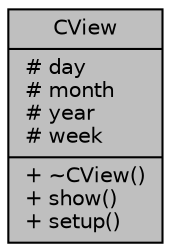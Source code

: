 digraph "CView"
{
 // LATEX_PDF_SIZE
  edge [fontname="Helvetica",fontsize="10",labelfontname="Helvetica",labelfontsize="10"];
  node [fontname="Helvetica",fontsize="10",shape=record];
  Node1 [label="{CView\n|# day\l# month\l# year\l# week\l|+ ~CView()\l+ show()\l+ setup()\l}",height=0.2,width=0.4,color="black", fillcolor="grey75", style="filled", fontcolor="black",tooltip=" "];
}
